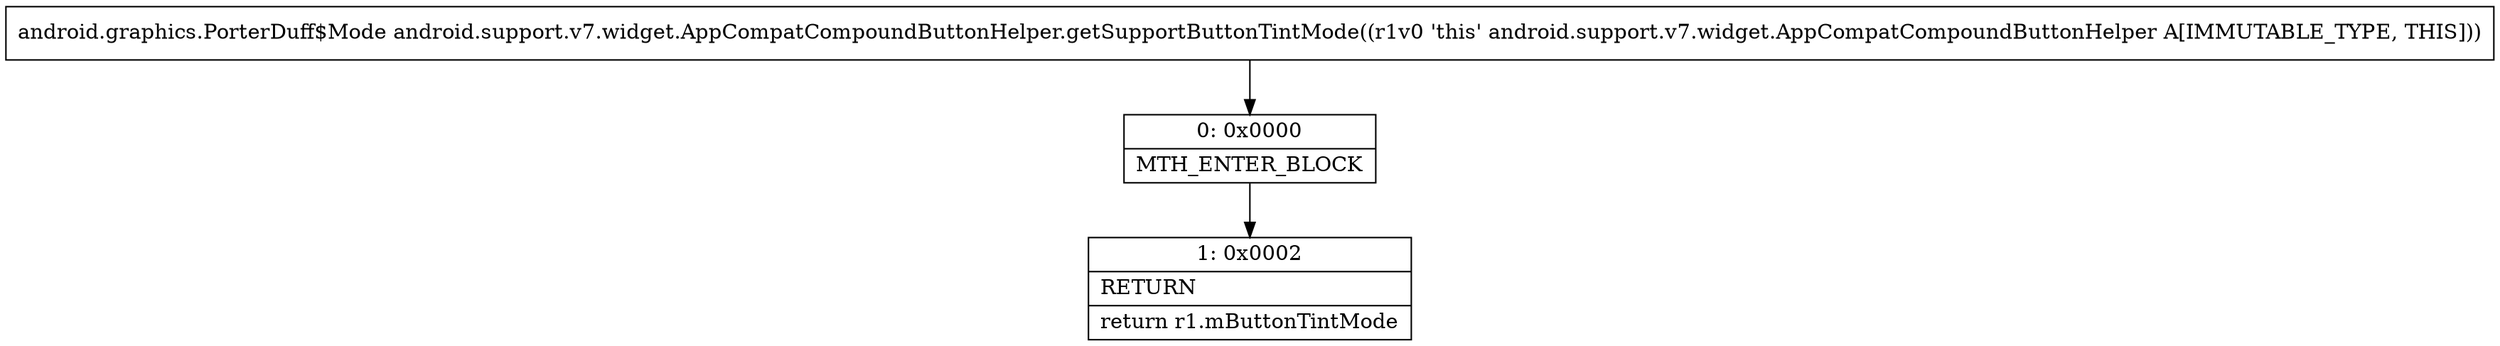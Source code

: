 digraph "CFG forandroid.support.v7.widget.AppCompatCompoundButtonHelper.getSupportButtonTintMode()Landroid\/graphics\/PorterDuff$Mode;" {
Node_0 [shape=record,label="{0\:\ 0x0000|MTH_ENTER_BLOCK\l}"];
Node_1 [shape=record,label="{1\:\ 0x0002|RETURN\l|return r1.mButtonTintMode\l}"];
MethodNode[shape=record,label="{android.graphics.PorterDuff$Mode android.support.v7.widget.AppCompatCompoundButtonHelper.getSupportButtonTintMode((r1v0 'this' android.support.v7.widget.AppCompatCompoundButtonHelper A[IMMUTABLE_TYPE, THIS])) }"];
MethodNode -> Node_0;
Node_0 -> Node_1;
}

